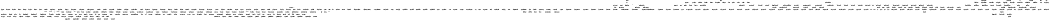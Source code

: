 // Usage:  cat daos-ftest-python-classes.py.dot | dot -Tpdf > output.pdf

digraph foo {
  ratio=compress; size="7,10"

  TestWithoutServers -> TestWithServers
  LogCheckError -> ActiveDescriptors
  IorTestBase -> AggregationChecksum
  MdtestBase -> AggregationPunching
  Test -> ApricotTests
  TestWithServers -> ArrayObjTest
  Exception -> AutosizeCancel
  CommonPoolSubCommand -> AutotestSubCommand
  TestWithServers -> BadConnectTest
  TestWithServers -> BadCreateTest
  TestWithServers -> BadEvictTest
  TestWithServers -> BadQueryTest
  TestWithServers -> BasicSnapshot
  TestWithServers -> BasicTxTest
  IorTestBase -> CachingCheck
  CartTest -> CartCoRpcFiveNodeTest
  CartTest -> CartCoRpcOneNodeTest
  CartTest -> CartCoRpcTwoNodeTest
  CartCtlCommand -> CartCtl
  ExecutableCommand -> CartCtlCommand
  CartTest -> CartCtlFiveNodeTest
  CartTest -> CartCtlOneNodeTest
  CartTest -> CartIvOneNodeTest
  CartTest -> CartIvTwoNodeTest
  CartTest -> CartNoPmixLauncherOneNodeTest
  CartTest -> CartNoPmixOneNodeTest
  CartTest -> CartRpcOneNodeSwimNotificationOnRankEvictionTest
  CartTest -> CartRpcOneNodeTest
  CartTest -> CartRpcTwoNodeTest
  TestWithServers -> CartSelfTest
  CartTest -> CartSelfThreeNodeTest
  TestWithoutServers -> CartTest
  CommonContainerSubCommand -> CheckSubCommand
  CommandWithParameters -> CloneSubCommand
  DfuseTestBase -> Cmd
  Exception -> CommandFailure
  ObjectWithParameters -> CommandWithParameters
  CommandWithParameters -> CommandWithPositionalParameters
  ExecutableCommand -> CommandWithSubCommand
  YamlParameters -> CommonConfig
  CommandWithPositionalParameters -> CommonContainerSubCommand
  CommandWithParameters -> CommonFilesystemSubCommand
  CommandWithParameters -> CommonObjectSubCommand
  CommandWithPositionalParameters -> CommonPoolSubCommand
  TestWithServers -> ConfigGenerateOutput
  TestWithServers -> ConfigGenerateRun
  CommandWithSubCommand -> ConfigSubCommand
  ObjectWithParameters -> ConfigurationParameters
  TestWithServers -> ContainerAsync
  TestWithServers -> ContainerAttributeTest
  TestWithServers -> ContainerAutotestTest
  TestWithServers -> ContainerQueryAttributeTest
  CommandWithSubCommand -> ContainerSubCommand
  RebuildTestBase -> ContRedundancyFactor
  ContRedundancyFactor -> ContRfEnforce
  TestWithServers -> ControlTestBase
  TestWithServers -> ContSecurityTestBase
  CommandWithSubCommand -> ContSubCommand
  CommonFilesystemSubCommand -> CopySubCommand
  IorTestBase -> CPUUsage
  IorTestBase -> CrashIor
  TestWithServers -> CreateContainerTest
  ContSecurityTestBase -> CreateContainterACLTest
  TestWithServers -> CreateManyDkeys
  CommonContainerSubCommand -> CreateSnapSubCommand
  CommandWithParameters -> CreateSubCommand
  CommonContainerSubCommand -> CreateSubCommand
  TestWithServers -> CsumContainerValidation
  DaosCoreBase -> CsumErrorLog
  TestWithServers -> DaosAdminPrivTest
  YamlCommand -> DaosAgentCommand
  TestWithServers -> DaosAgentConfigTest
  SubprocessManager -> DaosAgentManager
  TransportCredentials -> DaosAgentTransportCredentials
  YamlParameters -> DaosAgentYamlParameters
  IorTestBase -> DaosAggregationBasic
  IorTestBase -> DaosAggregationIOSmall
  IorTestBase -> DaosAggregationThrottling
  CommandWithSubCommand -> DaosCommandBase
  DaosCommandBase -> DaosCommand
  ContSecurityTestBase -> DaosContainterSecurityTest
  TestWithServers -> DaosControlConfigTest
  TestWithServers -> DaosCoreBase
  DaosCoreBase -> DaosCoreTest
  DaosCoreBase -> DaosCoreTestDfs
  DaosCoreBase -> DaosCoreTestNvme
  DaosCoreBase -> DaosCoreTestRebuild
  Exception -> DaosIOFailed
  TestWithServers -> DaosObjectQuery
  TestWithServers -> DaosPerfBase
  ExecutableCommand -> DaosPerfCommand
  DaosPerfBase -> DaosPerf
  DaosPerfBase -> DaosPerfLarge
  ExecutableCommand -> DaosRacerCommand
  TestWithServers -> DaosRacerTest
  IoConfTestBase -> DaosRunIoConf
  PoolSecurityTestBase -> DaosRunPoolSecurityTest
  YamlCommand -> DaosServerCommand
  TestWithServers -> DaosServerConfigTest
  TestWithServers -> DaosServerDumpTest
  SubprocessManager -> DaosServerManager
  TestWithServers -> DaosServerTest
  TransportCredentials -> DaosServerTransportCredentials
  YamlParameters -> DaosServerYamlParameters
  TestWithServers -> DaosSnapshotTest
  Exception -> DaosTestError
  VolTestBase -> DaosVol
  IorTestBase -> DataMoverTestBase
  ExecutableCommand -> DbenchCommand
  DbenchCommand -> Dbench
  DfuseTestBase -> DbenchTest
  MfuCommandBase -> DcpCommand
  MfuCommandBase -> DdeserializeCommand
  CommonContainerSubCommand -> DelAttrSubCommand
  CommandWithParameters -> DeleteAclSubCommand
  CommonContainerSubCommand -> DeleteAclSubCommand
  ContSecurityTestBase -> DeleteContainerACLTest
  TestWithServers -> DeleteContainerTest
  TestWithServers -> DestroyRebuild
  CommonContainerSubCommand -> DestroySnapSubCommand
  CommandWithParameters -> DestroySubCommand
  CommonContainerSubCommand -> DestroySubCommand
  TestWithServers -> DestroyTests
  CommandWithParameters -> DeviceHealthSubCommand
  ExecutableCommand -> DfuseCommand
  DfuseTestBase -> DfuseContainerCheck
  DfuseCommand -> Dfuse
  IorTestBase -> DfuseSpaceCheck
  TestWithServers -> DfuseTestBase
  YamlCommand -> DmgCommandBase
  DmgCommandBase -> DmgCommand
  CommandFailure -> DmgJsonCommandFailure
  TestWithServers -> DmgNetworkScanTest
  TestWithServers -> DmgNvmeScanTest
  TestWithServers -> DmgPoolEvictTest
  ControlTestBase -> DmgPoolQueryTest
  ControlTestBase -> DmgStorageQuery
  ControlTestBase -> DmgStorageScanSCMTest
  ControlTestBase -> DmgSystemLeaderQueryTest
  PoolTestBase -> DmgSystemReformatTest
  TransportCredentials -> DmgTransportCredentials
  YamlParameters -> DmgYamlParameters
  DataMoverTestBase -> DmvrCopyProcs
  DataMoverTestBase -> DmvrDstCreate
  DataMoverTestBase -> DmvrLargeDir
  DataMoverTestBase -> DmvrNegativeTest
  DataMoverTestBase -> DmvrObjLargePosix
  DataMoverTestBase -> DmvrObjSmallTest
  DataMoverTestBase -> DmvrPosixLargeFile
  DataMoverTestBase -> DmvrPosixMetaEntry
  DataMoverTestBase -> DmvrPosixSubsets
  DataMoverTestBase -> DmvrPosixSymlinks
  DataMoverTestBase -> DmvrPosixTypesTest
  DataMoverTestBase -> DmvrSerialLargePosix
  DataMoverTestBase -> DmvrSerialSmall
  CommandWithParameters -> DrainSubCommand
  MfuCommandBase -> DserializeCommand
  MfuCommandBase -> DsyncCommand
  CommandWithSubCommand -> DumpAttachInfoSubCommand
  CommonObjectSubCommand -> DumpSubCommand
  TestWithServers -> DynamicServerPool
  TestWithServers -> DynamicStartStop
  ErasureCodeIor -> EcodAggregationOff
  ErasureCodeIor -> EcodAggregationOffRebuild
  IorTestBase -> EcodCellSize
  IorTestBase -> EcodCellSizeProperty
  ErasureCodeIor -> EcodDisabledRebuild
  ErasureCodeSingle -> EcodDisabledRebuildSingle
  ErasureCodeFio -> EcodFioRebuild
  ErasureCodeIor -> EcodIorHardRebuild
  IorTestBase -> EcodIor
  MdtestBase -> EcodMdtest
  ErasureCodeIor -> EcodOfflineRebuild
  ErasureCodeSingle -> EcodOfflineRebuildSingle
  ErasureCodeIor -> EcodOnlineRebuild
  ErasureCodeMdtest -> EcodOnlineRebuildMdtest
  ErasureCodeSingle -> EcodOnlineRebuildSingle
  ErasureCodeIor -> EcodServerRestart
  FioBase -> Ecodtruncate
  DfuseTestBase -> Enospace
  dict -> EnvironmentVariables
  CommandWithParameters -> EraseSubCommand
  FioBase -> ErasureCodeFio
  ServerFillUp -> ErasureCodeIor
  MdtestBase -> ErasureCodeMdtest
  TestWithServers -> ErasureCodeSingle
  CommandWithParameters -> EvictSubCommand
  TestWithServers -> EvictTests
  CommandWithParameters -> ExcludeSubCommand
  CommandWithParameters -> ExecutableCommand
  CommandWithParameters -> ExtendSubCommand
  TestWithServers -> FaultDomain
  Exception -> FaultInjectionFailed
  MdtestBase -> FileCountTestBase
  CommandWithSubCommand -> FilesystemSubCommand
  DfuseTestBase -> FioBase
  ExecutableCommand -> FioCommand
  CommandWithParameters -> FioJob
  FioBase -> FioSmall
  CommandWithParameters -> FormatSubCommand
  BasicParameter -> FormattedParameter
  TestWithServers -> FullPoolContainerCreate
  CommandWithParameters -> GenerateSubCommand
  CommandWithParameters -> GetAclSubCommand
  CommonContainerSubCommand -> GetAclSubCommand
  CommonContainerSubCommand -> GetAttrSubCommand
  CommonPoolSubCommand -> GetAttrSubCommand
  ContSecurityTestBase -> GetContainerACLTest
  CommonContainerSubCommand -> GetPropSubCommand
  TestWithServers -> GlobalHandle
  CartTest -> GroupTest
  TestWithServers -> HarnessAdvancedTest
  Test -> HarnessBasicTest
  Test -> HarnessTimeoutTest
  MpiioTests -> Hdf5
  TestWithServers -> InfoTests
  Exception -> InvalidLogFile
  Exception -> InvalidPid
  IorTestBase -> IoAggregation
  ExecutableCommand -> IoConfGen
  TestWithServers -> IoConfTestBase
  IorTestBase -> IoConsistency
  ExecutableCommand -> IorCommand
  IorTestBase -> IorHard
  IorTestBase -> IorHdf5
  IorTestBase -> IorInterceptDfuseMix
  IorTestBase -> IorIntercept
  IorTestBase -> IorInterceptMessages
  IorTestBase -> IorInterceptMultiClient
  IorTestBase -> IorInterceptVerifyDataIntegrity
  IorTestBase -> IorLarge
  IntEnum -> IorMetrics
  IorTestBase -> IorSmall
  DfuseTestBase -> IorTestBase
  ExecutableCommand -> JobManager
  TestWithServers -> Label
  FileCountTestBase -> LargeFileCount
  CommandWithParameters -> LeaderQuerySubCommand
  CommonContainerSubCommand -> ListAttrsSubCommand
  CommonPoolSubCommand -> ListAttrsSubCommand
  CommonPoolSubCommand -> ListContainersSubCommand
  TestWithServers -> ListContainerTest
  CommandWithParameters -> ListDevicesSubCommand
  CommonObjectSubCommand -> ListKeysSubCommand
  CommonContainerSubCommand -> ListObjectsSubCommand
  CommandWithParameters -> ListPoolsSubCommand
  TestWithServers -> ListPoolsTest
  CommonContainerSubCommand -> ListSnapsSubCommand
  CommandWithParameters -> ListSubCommand
  CommandWithPositionalParameters -> ListSubCommand
  IorTestBase -> ListVerboseTest
  MpiioTests -> LlnlMpi4py
  Exception -> LogCheckError
  LogCheckError -> LogError
  FormattedParameter -> LogParameter
  ExecutableCommand -> MacsioCommand
  TestWithServers -> MacsioTestBase
  DfuseTestBase -> MacsioTest
  TestWithServers -> ManagementServiceFailover
  TestWithServers -> ManagementServiceResilience
  DfuseTestBase -> MdtestBase
  ExecutableCommand -> MdtestCommand
  MdtestBase -> MdtestLarge
  MdtestBase -> MdtestSmall
  CommandWithSubCommand -> MetricsSubCommand
  ExecutableCommand -> MfuCommandBase
  TestWithServers -> MpiioTests
  Exception -> MpioFailed
  JobManager -> Mpirun
  IorTestBase -> MultipleContainerDelete
  TestWithServers -> MultiServerCreateDeleteTest
  CommandWithSubCommand -> NetworkSubCommand
  LogCheckError -> NotAllFreed
  ServerFillUp -> NvmeEnospace
  ServerFillUp -> NvmeFault
  CommandWithParameters -> NvmeFaultySubCommand
  TestWithServers -> NvmeFragmentation
  ServerFillUp -> NvmeHealth
  IorTestBase -> NvmeIo
  IorTestBase -> NvmeIoVerification
  TestWithServers -> NvmeObject
  TestWithServers -> NvmePoolCapacity
  OSAUtils -> NvmePoolExclude
  OSAUtils -> NvmePoolExtend
  TestWithServers -> ObjectDataValidation
  TestWithServers -> ObjectMetadata
  CommandWithSubCommand -> ObjectSubCommand
  TestWithServers -> ObjFetchBadParam
  TestWithServers -> ObjOpenBadParam
  TestWithServers -> ObjUpdateBadParam
  TestWithServers -> OpenClose
  TestWithServers -> OpenContainerTest
  JobManager -> Orterun
  OSAUtils -> OSADmgNegativeTest
  OSAUtils -> OSAOfflineDrain
  OSAUtils -> OSAOfflineExtend
  OSAUtils -> OSAOfflineParallelTest
  OSAUtils -> OSAOfflineReintegration
  OSAUtils -> OSAOnlineDrain
  OSAUtils -> OSAOnlineExtend
  OSAUtils -> OSAOnlineParallelTest
  OSAUtils -> OSAOnlineReintegration
  MdtestBase -> OSAUtils
  CommandWithParameters -> OverwriteAclSubCommand
  CommonContainerSubCommand -> OverwriteAclSubCommand
  ContSecurityTestBase -> OverwriteContainerACLTest
  FioBase -> ParallelIo
  YamlParameters -> PerEngineYamlParameters
  TestWithServers -> Permission
  TestWithServers -> PoolAttributeTest
  PoolTestBase -> PoolCreateTests
  TestWithServers -> PoolSecurityTestBase
  TestWithServers -> PoolSecurityTest
  TestWithServers -> PoolServicesFaultInjection
  CommandWithSubCommand -> PoolSubCommand
  TestWithServers -> PoolSvc
  TestWithServers -> PoolTestBase
  BasicParameter -> PositionalParameter
  IorTestBase -> POSIXStatTest
  CommandWithSubCommand -> PrepareSubCommand
  TestWithServers -> PunchTest
  TestWithServers -> QueryAttributeTest
  CommandWithParameters -> QuerySubCommand
  CommandWithSubCommand -> QuerySubCommand
  CommonContainerSubCommand -> QuerySubCommand
  CommonObjectSubCommand -> QuerySubCommand
  CommonPoolSubCommand -> QuerySubCommand
  TestWithServers -> RbldBasic
  RebuildTestBase -> RbldCascadingFailures
  TestWithServers -> RbldContainerCreate
  ContRedundancyFactor -> RbldContRfTest
  RebuildTestBase -> RbldDeleteObjects
  TestWithServers -> RbldNoCapacity
  IorTestBase -> RbldPoolDestroyWithIO
  RebuildTestBase -> RbldReadArrayTest
  IoConfTestBase -> RbldRunIoConf
  MdtestBase -> RbldWidelyStriped
  IorTestBase -> RbldWithIOR
  TestWithServers -> RbldWithIO
  TestWithServers -> RebuildTestBase
  ObjectWithParameters -> RebuildTestParams
  CommandWithParameters -> ReintegrateSubCommand
  CommonContainerSubCommand -> RollbackSubCommand
  MpiioTests -> Romio
  DfuseTestBase -> RootContainerTest
  TestWithServers -> SameKeyDifferentValue
  CommandWithParameters -> ScanSubCommand
  CommandWithSubCommand -> ScanSubCommand
  IorTestBase -> SegCount
  ExecutableCommand -> SelfTest
  Exception -> ServerFailed
  IorTestBase -> ServerFillUp
  CommonContainerSubCommand -> SetAttrSubCommand
  CommonPoolSubCommand -> SetAttrSubCommand
  CommandWithParameters -> SetownerSubCommand
  CommonContainerSubCommand -> SetOwnerSubCommand
  CommandWithParameters -> SetPropSubCommand
  CommonContainerSubCommand -> SetPropSubCommand
  CommandWithSubCommand -> SetSubCommand
  TestWithServers -> SimpleCreateDeleteTest
  Exception -> SlurmFailed
  FileCountTestBase -> SmallFileCount
  IorTestBase -> SnapshotAggregation
  TestWithServers -> Snapshot
  SoakTestBase -> SoakFaultInject
  SoakTestBase -> SoakHarassers
  SoakTestBase -> SoakSmoke
  SoakTestBase -> SoakStress
  TestWithServers -> SoakTestBase
  Exception -> SoakTestError
  IorTestBase -> SparseFile
  JobManager -> Srun
  ControlTestBase -> SSDSocketTest
  CommandWithParameters -> StartSubCommand
  CommonContainerSubCommand -> StatSubCommand
  CommonPoolSubCommand -> StatSubCommand
  CommandWithParameters -> StopSubCommand
  CommandWithSubCommand -> StorageSubCommand
  CommandWithSubCommand -> SubProcessCommand
  TestWithServers -> SuperBlockVersioning
  ExecutableCommand -> SystemctlCommand
  JobManager -> Systemctl
  CommandWithSubCommand -> SystemSubCommand
  CommandWithParameters -> TargetHealthSubCommand
  IorTestBase -> TelemetryPoolMetrics
  CommandWithSubCommand -> TelemetrySubCommand
  object -> TemporaryDirectory
  avocadoTest -> Test
  TestDaosApiBase -> TestContainer
  ObjectWithParameters -> TestDaosApiBase
  Test -> TestHarnessSkipsBase
  TestHarnessSkipsBase -> TestHarnessSkipsRun
  TestHarnessSkipsBase -> TestHarnessSkipsSkipped
  TestDaosApiBase -> TestPool
  Test -> TestWithoutServers
  TestWithTelemetry -> TestWithTelemetryBasic
  IorTestBase -> TestWithTelemetryIOBasic
  TestWithTelemetry -> TestWithTelemetryNvme
  TestWithServers -> TestWithTelemetry
  YamlParameters -> TransportCredentials
  TestWithoutServers -> UnitTestWithoutServers
  CommandWithParameters -> UpdateAclSubCommand
  CommonContainerSubCommand -> UpdateAclSubCommand
  ContSecurityTestBase -> UpdateContainerACLTest
  TestWithServers -> UUIDCornerCase
  DfuseTestBase -> VolTestBase
  LogCheckError -> WarningMode
  LogCheckError -> WarningStrict
  SubProcessCommand -> YamlCommand
  ObjectWithParameters -> YamlParameters
  TestWithServers -> ZeroConfigTest

}
